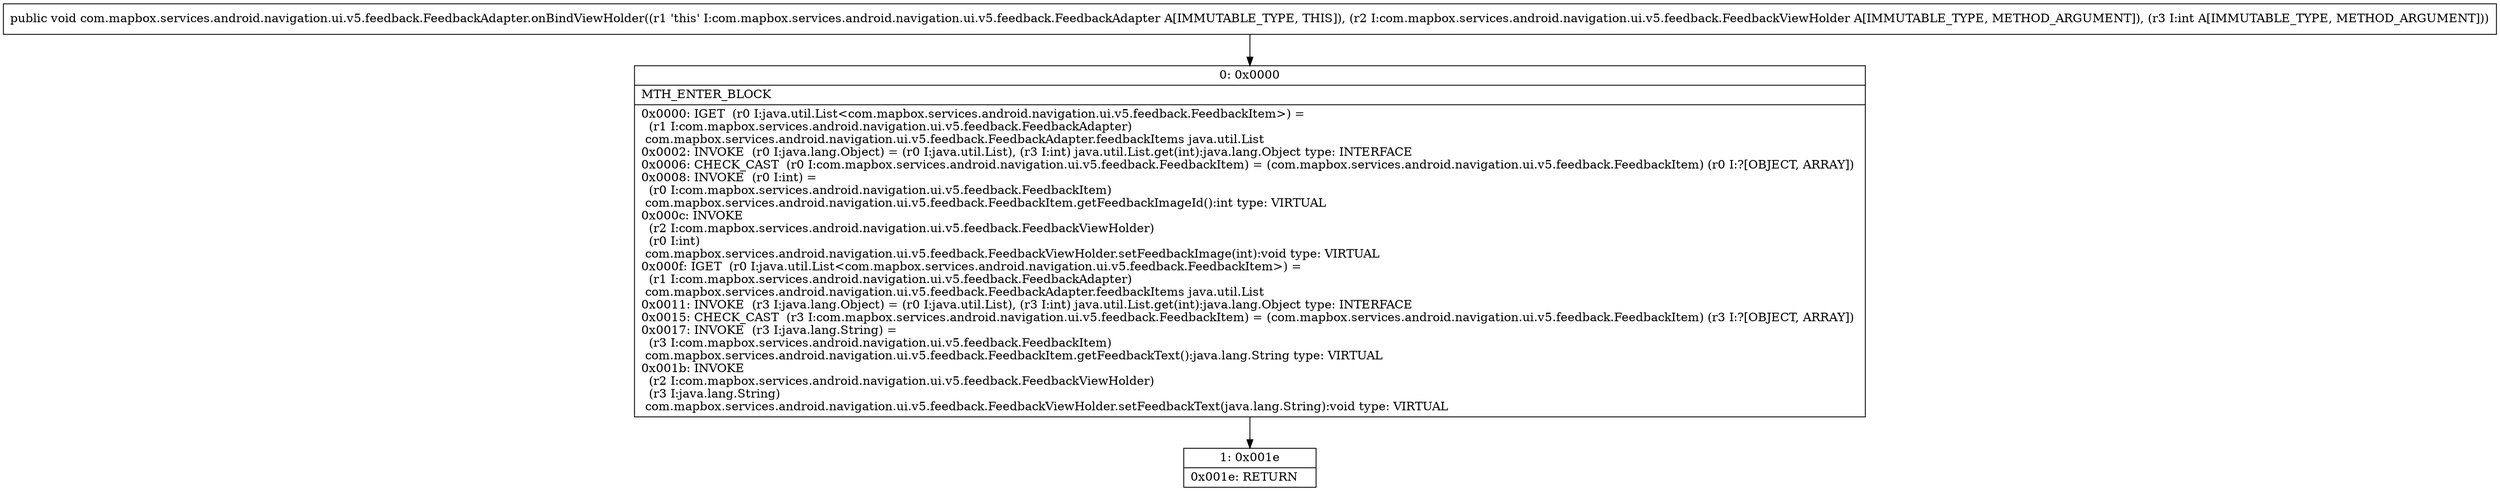 digraph "CFG forcom.mapbox.services.android.navigation.ui.v5.feedback.FeedbackAdapter.onBindViewHolder(Lcom\/mapbox\/services\/android\/navigation\/ui\/v5\/feedback\/FeedbackViewHolder;I)V" {
Node_0 [shape=record,label="{0\:\ 0x0000|MTH_ENTER_BLOCK\l|0x0000: IGET  (r0 I:java.util.List\<com.mapbox.services.android.navigation.ui.v5.feedback.FeedbackItem\>) = \l  (r1 I:com.mapbox.services.android.navigation.ui.v5.feedback.FeedbackAdapter)\l com.mapbox.services.android.navigation.ui.v5.feedback.FeedbackAdapter.feedbackItems java.util.List \l0x0002: INVOKE  (r0 I:java.lang.Object) = (r0 I:java.util.List), (r3 I:int) java.util.List.get(int):java.lang.Object type: INTERFACE \l0x0006: CHECK_CAST  (r0 I:com.mapbox.services.android.navigation.ui.v5.feedback.FeedbackItem) = (com.mapbox.services.android.navigation.ui.v5.feedback.FeedbackItem) (r0 I:?[OBJECT, ARRAY]) \l0x0008: INVOKE  (r0 I:int) = \l  (r0 I:com.mapbox.services.android.navigation.ui.v5.feedback.FeedbackItem)\l com.mapbox.services.android.navigation.ui.v5.feedback.FeedbackItem.getFeedbackImageId():int type: VIRTUAL \l0x000c: INVOKE  \l  (r2 I:com.mapbox.services.android.navigation.ui.v5.feedback.FeedbackViewHolder)\l  (r0 I:int)\l com.mapbox.services.android.navigation.ui.v5.feedback.FeedbackViewHolder.setFeedbackImage(int):void type: VIRTUAL \l0x000f: IGET  (r0 I:java.util.List\<com.mapbox.services.android.navigation.ui.v5.feedback.FeedbackItem\>) = \l  (r1 I:com.mapbox.services.android.navigation.ui.v5.feedback.FeedbackAdapter)\l com.mapbox.services.android.navigation.ui.v5.feedback.FeedbackAdapter.feedbackItems java.util.List \l0x0011: INVOKE  (r3 I:java.lang.Object) = (r0 I:java.util.List), (r3 I:int) java.util.List.get(int):java.lang.Object type: INTERFACE \l0x0015: CHECK_CAST  (r3 I:com.mapbox.services.android.navigation.ui.v5.feedback.FeedbackItem) = (com.mapbox.services.android.navigation.ui.v5.feedback.FeedbackItem) (r3 I:?[OBJECT, ARRAY]) \l0x0017: INVOKE  (r3 I:java.lang.String) = \l  (r3 I:com.mapbox.services.android.navigation.ui.v5.feedback.FeedbackItem)\l com.mapbox.services.android.navigation.ui.v5.feedback.FeedbackItem.getFeedbackText():java.lang.String type: VIRTUAL \l0x001b: INVOKE  \l  (r2 I:com.mapbox.services.android.navigation.ui.v5.feedback.FeedbackViewHolder)\l  (r3 I:java.lang.String)\l com.mapbox.services.android.navigation.ui.v5.feedback.FeedbackViewHolder.setFeedbackText(java.lang.String):void type: VIRTUAL \l}"];
Node_1 [shape=record,label="{1\:\ 0x001e|0x001e: RETURN   \l}"];
MethodNode[shape=record,label="{public void com.mapbox.services.android.navigation.ui.v5.feedback.FeedbackAdapter.onBindViewHolder((r1 'this' I:com.mapbox.services.android.navigation.ui.v5.feedback.FeedbackAdapter A[IMMUTABLE_TYPE, THIS]), (r2 I:com.mapbox.services.android.navigation.ui.v5.feedback.FeedbackViewHolder A[IMMUTABLE_TYPE, METHOD_ARGUMENT]), (r3 I:int A[IMMUTABLE_TYPE, METHOD_ARGUMENT])) }"];
MethodNode -> Node_0;
Node_0 -> Node_1;
}

